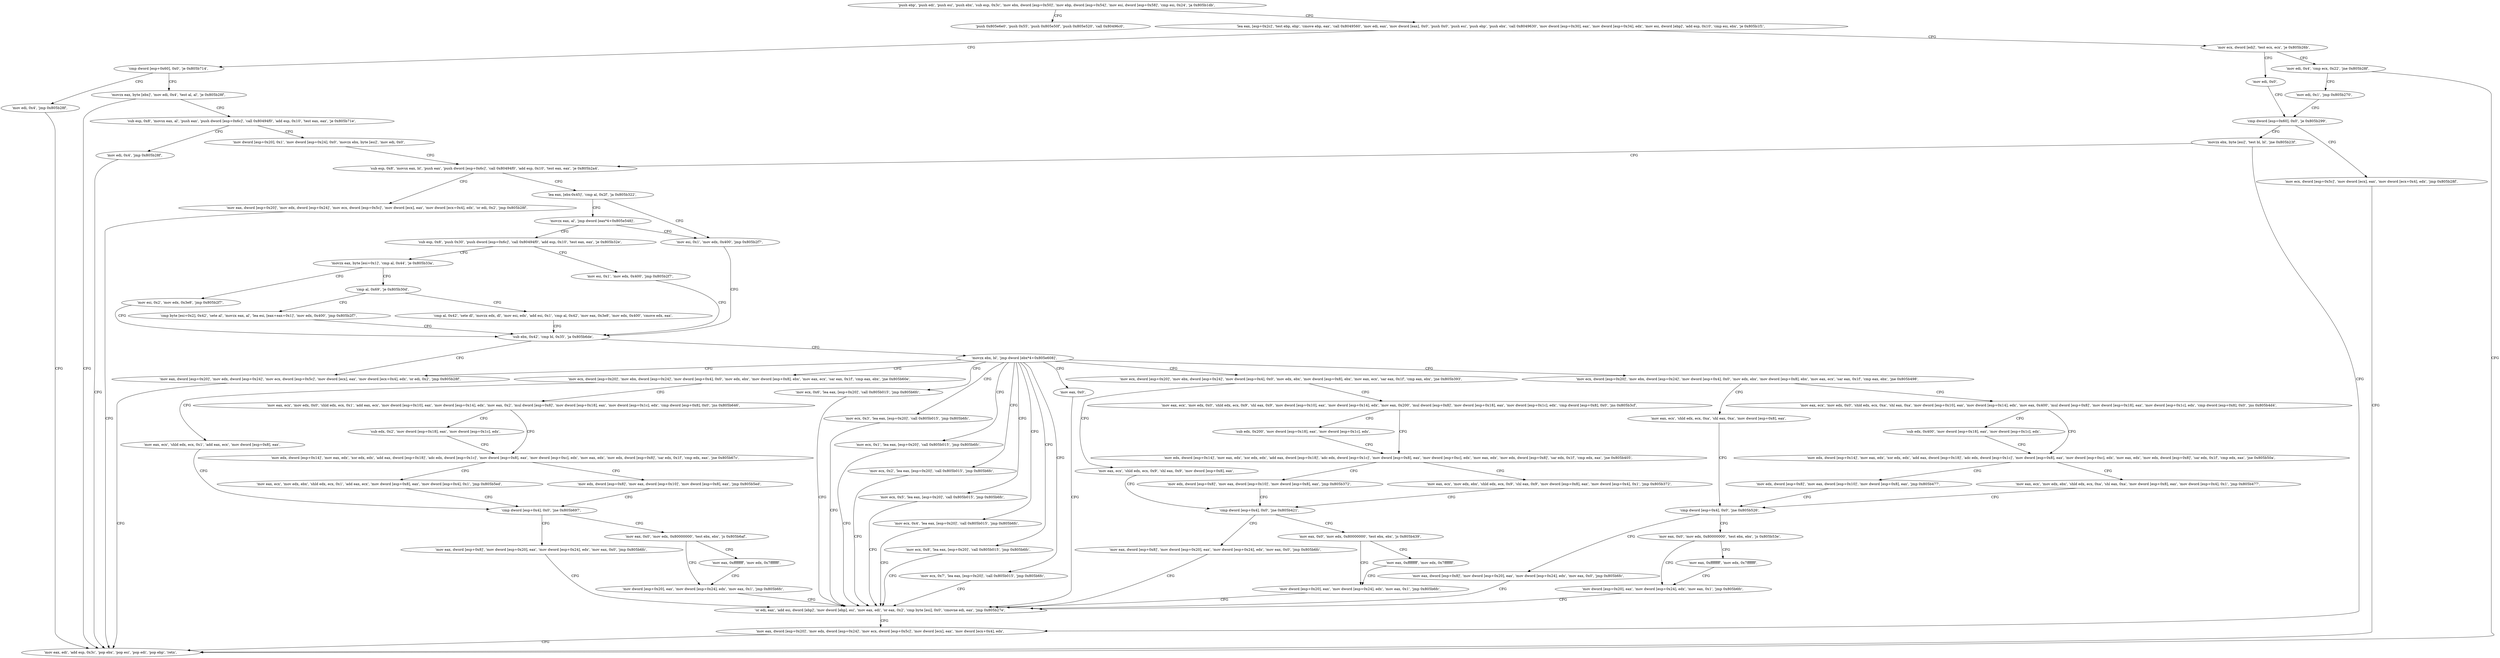 digraph "func" {
"134590831" [label = "'push ebp', 'push edi', 'push esi', 'push ebx', 'sub esp, 0x3c', 'mov ebx, dword [esp+0x50]', 'mov ebp, dword [esp+0x54]', 'mov esi, dword [esp+0x58]', 'cmp esi, 0x24', 'ja 0x805b1db', " ]
"134590939" [label = "'push 0x805e6e0', 'push 0x55', 'push 0x805e50f', 'push 0x805e520', 'call 0x80496c0', " ]
"134590855" [label = "'lea eax, [esp+0x2c]', 'test ebp, ebp', 'cmove ebp, eax', 'call 0x8049560', 'mov edi, eax', 'mov dword [eax], 0x0', 'push 0x0', 'push esi', 'push ebp', 'push ebx', 'call 0x8049630', 'mov dword [esp+0x30], eax', 'mov dword [esp+0x34], edx', 'mov esi, dword [ebp]', 'add esp, 0x10', 'cmp esi, ebx', 'je 0x805b1f1', " ]
"134590961" [label = "'cmp dword [esp+0x60], 0x0', 'je 0x805b714', " ]
"134590905" [label = "'mov ecx, dword [edi]', 'test ecx, ecx', 'je 0x805b26b', " ]
"134592276" [label = "'mov edi, 0x4', 'jmp 0x805b28f', " ]
"134590972" [label = "'movzx eax, byte [ebx]', 'mov edi, 0x4', 'test al, al', 'je 0x805b28f', " ]
"134591083" [label = "'mov edi, 0x0', " ]
"134590915" [label = "'mov edi, 0x4', 'cmp ecx, 0x22', 'jne 0x805b28f', " ]
"134591119" [label = "'mov eax, edi', 'add esp, 0x3c', 'pop ebx', 'pop esi', 'pop edi', 'pop ebp', 'retn', " ]
"134590988" [label = "'sub esp, 0x8', 'movsx eax, al', 'push eax', 'push dword [esp+0x6c]', 'call 0x80494f0', 'add esp, 0x10', 'test eax, eax', 'je 0x805b71e', " ]
"134591088" [label = "'cmp dword [esp+0x60], 0x0', 'je 0x805b299', " ]
"134590929" [label = "'mov edi, 0x1', 'jmp 0x805b270', " ]
"134592286" [label = "'mov edi, 0x4', 'jmp 0x805b28f', " ]
"134591015" [label = "'mov dword [esp+0x20], 0x1', 'mov dword [esp+0x24], 0x0', 'movzx ebx, byte [esi]', 'mov edi, 0x0', " ]
"134591129" [label = "'mov ecx, dword [esp+0x5c]', 'mov dword [ecx], eax', 'mov dword [ecx+0x4], edx', 'jmp 0x805b28f', " ]
"134591095" [label = "'movzx ebx, byte [esi]', 'test bl, bl', 'jne 0x805b23f', " ]
"134591039" [label = "'sub esp, 0x8', 'movsx eax, bl', 'push eax', 'push dword [esp+0x6c]', 'call 0x80494f0', 'add esp, 0x10', 'test eax, eax', 'je 0x805b2a4', " ]
"134591102" [label = "'mov eax, dword [esp+0x20]', 'mov edx, dword [esp+0x24]', 'mov ecx, dword [esp+0x5c]', 'mov dword [ecx], eax', 'mov dword [ecx+0x4], edx', " ]
"134591140" [label = "'mov eax, dword [esp+0x20]', 'mov edx, dword [esp+0x24]', 'mov ecx, dword [esp+0x5c]', 'mov dword [ecx], eax', 'mov dword [ecx+0x4], edx', 'or edi, 0x2', 'jmp 0x805b28f', " ]
"134591062" [label = "'lea eax, [ebx-0x45]', 'cmp al, 0x2f', 'ja 0x805b322', " ]
"134591266" [label = "'mov esi, 0x1', 'mov edx, 0x400', 'jmp 0x805b2f7', " ]
"134591073" [label = "'movzx eax, al', 'jmp dword [eax*4+0x805e548]', " ]
"134591223" [label = "'sub ebx, 0x42', 'cmp bl, 0x35', 'ja 0x805b6de', " ]
"134591162" [label = "'sub esp, 0x8', 'push 0x30', 'push dword [esp+0x6c]', 'call 0x80494f0', 'add esp, 0x10', 'test eax, eax', 'je 0x805b32e', " ]
"134592222" [label = "'mov eax, dword [esp+0x20]', 'mov edx, dword [esp+0x24]', 'mov ecx, dword [esp+0x5c]', 'mov dword [ecx], eax', 'mov dword [ecx+0x4], edx', 'or edi, 0x2', 'jmp 0x805b28f', " ]
"134591235" [label = "'movzx ebx, bl', 'jmp dword [ebx*4+0x805e608]', " ]
"134591278" [label = "'mov esi, 0x1', 'mov edx, 0x400', 'jmp 0x805b2f7', " ]
"134591183" [label = "'movzx eax, byte [esi+0x1]', 'cmp al, 0x44', 'je 0x805b33a', " ]
"134591302" [label = "'mov ecx, dword [esp+0x20]', 'mov ebx, dword [esp+0x24]', 'mov dword [esp+0x4], 0x0', 'mov edx, ebx', 'mov dword [esp+0x8], ebx', 'mov eax, ecx', 'sar eax, 0x1f', 'cmp eax, ebx', 'jne 0x805b393', " ]
"134591563" [label = "'mov ecx, dword [esp+0x20]', 'mov ebx, dword [esp+0x24]', 'mov dword [esp+0x4], 0x0', 'mov edx, ebx', 'mov dword [esp+0x8], ebx', 'mov eax, ecx', 'sar eax, 0x1f', 'cmp eax, ebx', 'jne 0x805b498', " ]
"134591824" [label = "'mov ecx, 0x6', 'lea eax, [esp+0x20]', 'call 0x805b015', 'jmp 0x805b6fc', " ]
"134591843" [label = "'mov ecx, 0x3', 'lea eax, [esp+0x20]', 'call 0x805b015', 'jmp 0x805b6fc', " ]
"134591862" [label = "'mov ecx, 0x1', 'lea eax, [esp+0x20]', 'call 0x805b015', 'jmp 0x805b6fc', " ]
"134591881" [label = "'mov ecx, 0x2', 'lea eax, [esp+0x20]', 'call 0x805b015', 'jmp 0x805b6fc', " ]
"134591900" [label = "'mov ecx, 0x5', 'lea eax, [esp+0x20]', 'call 0x805b015', 'jmp 0x805b6fc', " ]
"134591919" [label = "'mov ecx, 0x4', 'lea eax, [esp+0x20]', 'call 0x805b015', 'jmp 0x805b6fc', " ]
"134591938" [label = "'mov ecx, dword [esp+0x20]', 'mov ebx, dword [esp+0x24]', 'mov dword [esp+0x4], 0x0', 'mov edx, ebx', 'mov dword [esp+0x8], ebx', 'mov eax, ecx', 'sar eax, 0x1f', 'cmp eax, ebx', 'jne 0x805b60e', " ]
"134592190" [label = "'mov ecx, 0x8', 'lea eax, [esp+0x20]', 'call 0x805b015', 'jmp 0x805b6fc', " ]
"134592206" [label = "'mov ecx, 0x7', 'lea eax, [esp+0x20]', 'call 0x805b015', 'jmp 0x805b6fc', " ]
"134592247" [label = "'mov eax, 0x0', " ]
"134591290" [label = "'mov esi, 0x2', 'mov edx, 0x3e8', 'jmp 0x805b2f7', " ]
"134591191" [label = "'cmp al, 0x69', 'je 0x805b30d', " ]
"134591379" [label = "'mov eax, ecx', 'mov edx, 0x0', 'shld edx, ecx, 0x9', 'shl eax, 0x9', 'mov dword [esp+0x10], eax', 'mov dword [esp+0x14], edx', 'mov eax, 0x200', 'mul dword [esp+0x8]', 'mov dword [esp+0x18], eax', 'mov dword [esp+0x1c], edx', 'cmp dword [esp+0x8], 0x0', 'jns 0x805b3cf', " ]
"134591333" [label = "'mov eax, ecx', 'shld edx, ecx, 0x9', 'shl eax, 0x9', 'mov dword [esp+0x8], eax', " ]
"134591640" [label = "'mov eax, ecx', 'mov edx, 0x0', 'shld edx, ecx, 0xa', 'shl eax, 0xa', 'mov dword [esp+0x10], eax', 'mov dword [esp+0x14], edx', 'mov eax, 0x400', 'mul dword [esp+0x8]', 'mov dword [esp+0x18], eax', 'mov dword [esp+0x1c], edx', 'cmp dword [esp+0x8], 0x0', 'jns 0x805b4d4', " ]
"134591594" [label = "'mov eax, ecx', 'shld edx, ecx, 0xa', 'shl eax, 0xa', 'mov dword [esp+0x8], eax', " ]
"134592252" [label = "'or edi, eax', 'add esi, dword [ebp]', 'mov dword [ebp], esi', 'mov eax, edi', 'or eax, 0x2', 'cmp byte [esi], 0x0', 'cmovne edi, eax', 'jmp 0x805b27e', " ]
"134592014" [label = "'mov eax, ecx', 'mov edx, 0x0', 'shld edx, ecx, 0x1', 'add eax, ecx', 'mov dword [esp+0x10], eax', 'mov dword [esp+0x14], edx', 'mov eax, 0x2', 'mul dword [esp+0x8]', 'mov dword [esp+0x18], eax', 'mov dword [esp+0x1c], edx', 'cmp dword [esp+0x8], 0x0', 'jns 0x805b646', " ]
"134591969" [label = "'mov eax, ecx', 'shld edx, ecx, 0x1', 'add eax, ecx', 'mov dword [esp+0x8], eax', " ]
"134591245" [label = "'cmp byte [esi+0x2], 0x42', 'sete al', 'movzx eax, al', 'lea esi, [eax+eax+0x1]', 'mov edx, 0x400', 'jmp 0x805b2f7', " ]
"134591195" [label = "'cmp al, 0x42', 'sete dl', 'movzx edx, dl', 'mov esi, edx', 'add esi, 0x1', 'cmp al, 0x42', 'mov eax, 0x3e8', 'mov edx, 0x400', 'cmove edx, eax', " ]
"134591439" [label = "'mov edx, dword [esp+0x14]', 'mov eax, edx', 'xor edx, edx', 'add eax, dword [esp+0x18]', 'adc edx, dword [esp+0x1c]', 'mov dword [esp+0x8], eax', 'mov dword [esp+0xc], edx', 'mov eax, edx', 'mov edx, dword [esp+0x8]', 'sar edx, 0x1f', 'cmp edx, eax', 'jne 0x805b405', " ]
"134591425" [label = "'sub edx, 0x200', 'mov dword [esp+0x18], eax', 'mov dword [esp+0x1c], edx', " ]
"134591346" [label = "'cmp dword [esp+0x4], 0x0', 'jne 0x805b421', " ]
"134591700" [label = "'mov edx, dword [esp+0x14]', 'mov eax, edx', 'xor edx, edx', 'add eax, dword [esp+0x18]', 'adc edx, dword [esp+0x1c]', 'mov dword [esp+0x8], eax', 'mov dword [esp+0xc], edx', 'mov eax, edx', 'mov edx, dword [esp+0x8]', 'sar edx, 0x1f', 'cmp edx, eax', 'jne 0x805b50a', " ]
"134591686" [label = "'sub edx, 0x400', 'mov dword [esp+0x18], eax', 'mov dword [esp+0x1c], edx', " ]
"134591607" [label = "'cmp dword [esp+0x4], 0x0', 'jne 0x805b526', " ]
"134592070" [label = "'mov edx, dword [esp+0x14]', 'mov eax, edx', 'xor edx, edx', 'add eax, dword [esp+0x18]', 'adc edx, dword [esp+0x1c]', 'mov dword [esp+0x8], eax', 'mov dword [esp+0xc], edx', 'mov eax, edx', 'mov edx, dword [esp+0x8]', 'sar edx, 0x1f', 'cmp edx, eax', 'jne 0x805b67c', " ]
"134592059" [label = "'sub edx, 0x2', 'mov dword [esp+0x18], eax', 'mov dword [esp+0x1c], edx', " ]
"134591981" [label = "'cmp dword [esp+0x4], 0x0', 'jne 0x805b697', " ]
"134591493" [label = "'mov eax, ecx', 'mov edx, ebx', 'shld edx, ecx, 0x9', 'shl eax, 0x9', 'mov dword [esp+0x8], eax', 'mov dword [esp+0x4], 0x1', 'jmp 0x805b372', " ]
"134591476" [label = "'mov edx, dword [esp+0x8]', 'mov eax, dword [esp+0x10]', 'mov dword [esp+0x8], eax', 'jmp 0x805b372', " ]
"134591521" [label = "'mov eax, 0x0', 'mov edx, 0x80000000', 'test ebx, ebx', 'js 0x805b439', " ]
"134591545" [label = "'mov dword [esp+0x20], eax', 'mov dword [esp+0x24], edx', 'mov eax, 0x1', 'jmp 0x805b6fc', " ]
"134591535" [label = "'mov eax, 0xffffffff', 'mov edx, 0x7fffffff', " ]
"134591357" [label = "'mov eax, dword [esp+0x8]', 'mov dword [esp+0x20], eax', 'mov dword [esp+0x24], edx', 'mov eax, 0x0', 'jmp 0x805b6fc', " ]
"134591754" [label = "'mov eax, ecx', 'mov edx, ebx', 'shld edx, ecx, 0xa', 'shl eax, 0xa', 'mov dword [esp+0x8], eax', 'mov dword [esp+0x4], 0x1', 'jmp 0x805b477', " ]
"134591737" [label = "'mov edx, dword [esp+0x8]', 'mov eax, dword [esp+0x10]', 'mov dword [esp+0x8], eax', 'jmp 0x805b477', " ]
"134591782" [label = "'mov eax, 0x0', 'mov edx, 0x80000000', 'test ebx, ebx', 'js 0x805b53e', " ]
"134591806" [label = "'mov dword [esp+0x20], eax', 'mov dword [esp+0x24], edx', 'mov eax, 0x1', 'jmp 0x805b6fc', " ]
"134591796" [label = "'mov eax, 0xffffffff', 'mov edx, 0x7fffffff', " ]
"134591618" [label = "'mov eax, dword [esp+0x8]', 'mov dword [esp+0x20], eax', 'mov dword [esp+0x24], edx', 'mov eax, 0x0', 'jmp 0x805b6fc', " ]
"134592124" [label = "'mov eax, ecx', 'mov edx, ebx', 'shld edx, ecx, 0x1', 'add eax, ecx', 'mov dword [esp+0x8], eax', 'mov dword [esp+0x4], 0x1', 'jmp 0x805b5ed', " ]
"134592107" [label = "'mov edx, dword [esp+0x8]', 'mov eax, dword [esp+0x10]', 'mov dword [esp+0x8], eax', 'jmp 0x805b5ed', " ]
"134592151" [label = "'mov eax, 0x0', 'mov edx, 0x80000000', 'test ebx, ebx', 'js 0x805b6af', " ]
"134592175" [label = "'mov dword [esp+0x20], eax', 'mov dword [esp+0x24], edx', 'mov eax, 0x1', 'jmp 0x805b6fc', " ]
"134592165" [label = "'mov eax, 0xffffffff', 'mov edx, 0x7fffffff', " ]
"134591992" [label = "'mov eax, dword [esp+0x8]', 'mov dword [esp+0x20], eax', 'mov dword [esp+0x24], edx', 'mov eax, 0x0', 'jmp 0x805b6fc', " ]
"134590831" -> "134590939" [ label = "CFG" ]
"134590831" -> "134590855" [ label = "CFG" ]
"134590855" -> "134590961" [ label = "CFG" ]
"134590855" -> "134590905" [ label = "CFG" ]
"134590961" -> "134592276" [ label = "CFG" ]
"134590961" -> "134590972" [ label = "CFG" ]
"134590905" -> "134591083" [ label = "CFG" ]
"134590905" -> "134590915" [ label = "CFG" ]
"134592276" -> "134591119" [ label = "CFG" ]
"134590972" -> "134591119" [ label = "CFG" ]
"134590972" -> "134590988" [ label = "CFG" ]
"134591083" -> "134591088" [ label = "CFG" ]
"134590915" -> "134591119" [ label = "CFG" ]
"134590915" -> "134590929" [ label = "CFG" ]
"134590988" -> "134592286" [ label = "CFG" ]
"134590988" -> "134591015" [ label = "CFG" ]
"134591088" -> "134591129" [ label = "CFG" ]
"134591088" -> "134591095" [ label = "CFG" ]
"134590929" -> "134591088" [ label = "CFG" ]
"134592286" -> "134591119" [ label = "CFG" ]
"134591015" -> "134591039" [ label = "CFG" ]
"134591129" -> "134591119" [ label = "CFG" ]
"134591095" -> "134591039" [ label = "CFG" ]
"134591095" -> "134591102" [ label = "CFG" ]
"134591039" -> "134591140" [ label = "CFG" ]
"134591039" -> "134591062" [ label = "CFG" ]
"134591102" -> "134591119" [ label = "CFG" ]
"134591140" -> "134591119" [ label = "CFG" ]
"134591062" -> "134591266" [ label = "CFG" ]
"134591062" -> "134591073" [ label = "CFG" ]
"134591266" -> "134591223" [ label = "CFG" ]
"134591073" -> "134591162" [ label = "CFG" ]
"134591073" -> "134591266" [ label = "CFG" ]
"134591223" -> "134592222" [ label = "CFG" ]
"134591223" -> "134591235" [ label = "CFG" ]
"134591162" -> "134591278" [ label = "CFG" ]
"134591162" -> "134591183" [ label = "CFG" ]
"134592222" -> "134591119" [ label = "CFG" ]
"134591235" -> "134591302" [ label = "CFG" ]
"134591235" -> "134591563" [ label = "CFG" ]
"134591235" -> "134591824" [ label = "CFG" ]
"134591235" -> "134591843" [ label = "CFG" ]
"134591235" -> "134591862" [ label = "CFG" ]
"134591235" -> "134591881" [ label = "CFG" ]
"134591235" -> "134591900" [ label = "CFG" ]
"134591235" -> "134591919" [ label = "CFG" ]
"134591235" -> "134591938" [ label = "CFG" ]
"134591235" -> "134592190" [ label = "CFG" ]
"134591235" -> "134592206" [ label = "CFG" ]
"134591235" -> "134592222" [ label = "CFG" ]
"134591235" -> "134592247" [ label = "CFG" ]
"134591278" -> "134591223" [ label = "CFG" ]
"134591183" -> "134591290" [ label = "CFG" ]
"134591183" -> "134591191" [ label = "CFG" ]
"134591302" -> "134591379" [ label = "CFG" ]
"134591302" -> "134591333" [ label = "CFG" ]
"134591563" -> "134591640" [ label = "CFG" ]
"134591563" -> "134591594" [ label = "CFG" ]
"134591824" -> "134592252" [ label = "CFG" ]
"134591843" -> "134592252" [ label = "CFG" ]
"134591862" -> "134592252" [ label = "CFG" ]
"134591881" -> "134592252" [ label = "CFG" ]
"134591900" -> "134592252" [ label = "CFG" ]
"134591919" -> "134592252" [ label = "CFG" ]
"134591938" -> "134592014" [ label = "CFG" ]
"134591938" -> "134591969" [ label = "CFG" ]
"134592190" -> "134592252" [ label = "CFG" ]
"134592206" -> "134592252" [ label = "CFG" ]
"134592247" -> "134592252" [ label = "CFG" ]
"134591290" -> "134591223" [ label = "CFG" ]
"134591191" -> "134591245" [ label = "CFG" ]
"134591191" -> "134591195" [ label = "CFG" ]
"134591379" -> "134591439" [ label = "CFG" ]
"134591379" -> "134591425" [ label = "CFG" ]
"134591333" -> "134591346" [ label = "CFG" ]
"134591640" -> "134591700" [ label = "CFG" ]
"134591640" -> "134591686" [ label = "CFG" ]
"134591594" -> "134591607" [ label = "CFG" ]
"134592252" -> "134591102" [ label = "CFG" ]
"134592014" -> "134592070" [ label = "CFG" ]
"134592014" -> "134592059" [ label = "CFG" ]
"134591969" -> "134591981" [ label = "CFG" ]
"134591245" -> "134591223" [ label = "CFG" ]
"134591195" -> "134591223" [ label = "CFG" ]
"134591439" -> "134591493" [ label = "CFG" ]
"134591439" -> "134591476" [ label = "CFG" ]
"134591425" -> "134591439" [ label = "CFG" ]
"134591346" -> "134591521" [ label = "CFG" ]
"134591346" -> "134591357" [ label = "CFG" ]
"134591700" -> "134591754" [ label = "CFG" ]
"134591700" -> "134591737" [ label = "CFG" ]
"134591686" -> "134591700" [ label = "CFG" ]
"134591607" -> "134591782" [ label = "CFG" ]
"134591607" -> "134591618" [ label = "CFG" ]
"134592070" -> "134592124" [ label = "CFG" ]
"134592070" -> "134592107" [ label = "CFG" ]
"134592059" -> "134592070" [ label = "CFG" ]
"134591981" -> "134592151" [ label = "CFG" ]
"134591981" -> "134591992" [ label = "CFG" ]
"134591493" -> "134591346" [ label = "CFG" ]
"134591476" -> "134591346" [ label = "CFG" ]
"134591521" -> "134591545" [ label = "CFG" ]
"134591521" -> "134591535" [ label = "CFG" ]
"134591545" -> "134592252" [ label = "CFG" ]
"134591535" -> "134591545" [ label = "CFG" ]
"134591357" -> "134592252" [ label = "CFG" ]
"134591754" -> "134591607" [ label = "CFG" ]
"134591737" -> "134591607" [ label = "CFG" ]
"134591782" -> "134591806" [ label = "CFG" ]
"134591782" -> "134591796" [ label = "CFG" ]
"134591806" -> "134592252" [ label = "CFG" ]
"134591796" -> "134591806" [ label = "CFG" ]
"134591618" -> "134592252" [ label = "CFG" ]
"134592124" -> "134591981" [ label = "CFG" ]
"134592107" -> "134591981" [ label = "CFG" ]
"134592151" -> "134592175" [ label = "CFG" ]
"134592151" -> "134592165" [ label = "CFG" ]
"134592175" -> "134592252" [ label = "CFG" ]
"134592165" -> "134592175" [ label = "CFG" ]
"134591992" -> "134592252" [ label = "CFG" ]
}
